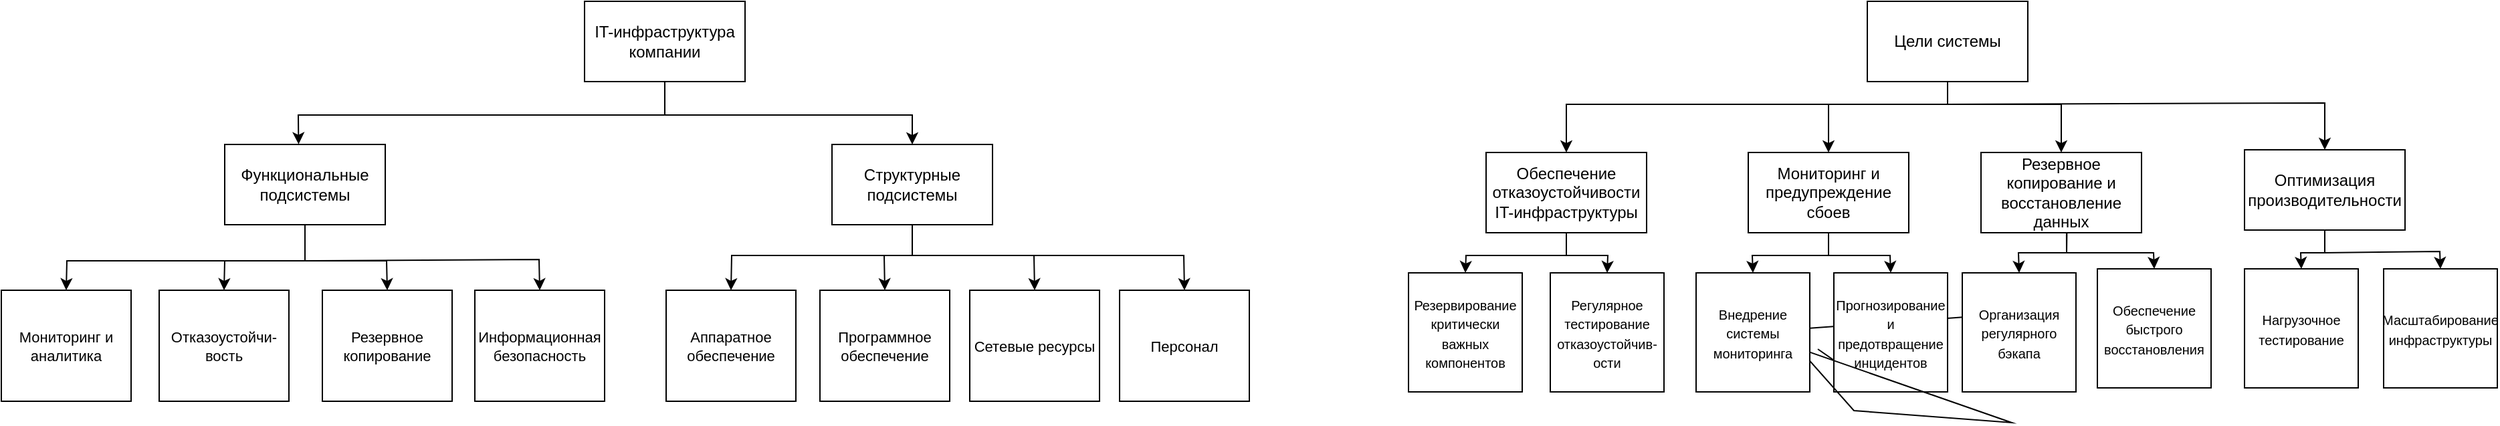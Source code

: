 <mxfile version="26.2.8">
  <diagram name="Страница — 1" id="a0nIVQFMLuUEzL4oQPMq">
    <mxGraphModel dx="2585" dy="956" grid="0" gridSize="10" guides="1" tooltips="1" connect="1" arrows="1" fold="1" page="0" pageScale="1" pageWidth="827" pageHeight="1169" background="light-dark(#FFFFFF,#FFFFFF)" math="0" shadow="0">
      <root>
        <mxCell id="0" />
        <mxCell id="1" parent="0" />
        <mxCell id="6AQP2gYK-ikNi4fo5GKm-1" value="&lt;font style=&quot;color: light-dark(rgb(0, 0, 0), rgb(0, 0, 0));&quot;&gt;Обеспечение отказоустойчивости IT-инфраструктуры&lt;/font&gt;" style="rounded=0;whiteSpace=wrap;html=1;fillColor=light-dark(#FFFFFF,#FFFFFF);strokeColor=light-dark(#000000,#000000);" vertex="1" parent="1">
          <mxGeometry x="-443" y="40" width="120" height="60" as="geometry" />
        </mxCell>
        <mxCell id="6AQP2gYK-ikNi4fo5GKm-2" value="&lt;font style=&quot;color: light-dark(rgb(0, 0, 0), rgb(0, 0, 0));&quot;&gt;Мониторинг и предупреждение сбоев&lt;/font&gt;" style="rounded=0;whiteSpace=wrap;html=1;fillColor=light-dark(#FFFFFF,#FFFFFF);strokeColor=light-dark(#000000,#000000);" vertex="1" parent="1">
          <mxGeometry x="-247" y="40" width="120" height="60" as="geometry" />
        </mxCell>
        <mxCell id="6AQP2gYK-ikNi4fo5GKm-3" value="&lt;font style=&quot;color: light-dark(rgb(0, 0, 0), rgb(0, 0, 0));&quot;&gt;Резервное копирование и восстановление данных&lt;/font&gt;" style="rounded=0;whiteSpace=wrap;html=1;fillColor=light-dark(#FFFFFF,#FFFFFF);strokeColor=light-dark(#000000,#000000);" vertex="1" parent="1">
          <mxGeometry x="-73" y="40" width="120" height="60" as="geometry" />
        </mxCell>
        <mxCell id="6AQP2gYK-ikNi4fo5GKm-4" value="&lt;font style=&quot;color: light-dark(rgb(0, 0, 0), rgb(0, 0, 0));&quot;&gt;Оптимизация производительности&lt;/font&gt;" style="rounded=0;whiteSpace=wrap;html=1;fillColor=light-dark(#FFFFFF,#FFFFFF);strokeColor=light-dark(#000000,#000000);" vertex="1" parent="1">
          <mxGeometry x="124" y="38" width="120" height="60" as="geometry" />
        </mxCell>
        <mxCell id="6AQP2gYK-ikNi4fo5GKm-5" value="&lt;font style=&quot;color: light-dark(rgb(0, 0, 0), rgb(0, 0, 0));&quot;&gt;Цели системы&lt;/font&gt;" style="rounded=0;whiteSpace=wrap;html=1;fillColor=light-dark(#FFFFFF,#FFFFFF);strokeColor=light-dark(#000000,#000000);" vertex="1" parent="1">
          <mxGeometry x="-158" y="-73" width="120" height="60" as="geometry" />
        </mxCell>
        <mxCell id="6AQP2gYK-ikNi4fo5GKm-7" value="" style="endArrow=classic;html=1;rounded=0;" edge="1" parent="1">
          <mxGeometry width="50" height="50" relative="1" as="geometry">
            <mxPoint x="-163" y="146.926" as="sourcePoint" />
            <mxPoint x="-145" y="137" as="targetPoint" />
          </mxGeometry>
        </mxCell>
        <mxCell id="6AQP2gYK-ikNi4fo5GKm-10" value="" style="endArrow=none;html=1;rounded=0;" edge="1" parent="1" source="6AQP2gYK-ikNi4fo5GKm-28">
          <mxGeometry relative="1" as="geometry">
            <mxPoint x="-231" y="162" as="sourcePoint" />
            <mxPoint x="-71" y="162" as="targetPoint" />
            <Array as="points" />
          </mxGeometry>
        </mxCell>
        <mxCell id="6AQP2gYK-ikNi4fo5GKm-13" value="" style="endArrow=classic;html=1;rounded=0;exitX=0.5;exitY=1;exitDx=0;exitDy=0;entryX=0.5;entryY=0;entryDx=0;entryDy=0;strokeColor=light-dark(#000000,#000000);" edge="1" parent="1" source="6AQP2gYK-ikNi4fo5GKm-5" target="6AQP2gYK-ikNi4fo5GKm-1">
          <mxGeometry width="50" height="50" relative="1" as="geometry">
            <mxPoint x="-139" y="87" as="sourcePoint" />
            <mxPoint x="-89" y="37" as="targetPoint" />
            <Array as="points">
              <mxPoint x="-98" y="4" />
              <mxPoint x="-383" y="4" />
            </Array>
          </mxGeometry>
        </mxCell>
        <mxCell id="6AQP2gYK-ikNi4fo5GKm-14" value="" style="endArrow=classic;html=1;rounded=0;exitX=0.5;exitY=1;exitDx=0;exitDy=0;entryX=0.5;entryY=0;entryDx=0;entryDy=0;strokeColor=light-dark(#000000,#000000);" edge="1" parent="1" source="6AQP2gYK-ikNi4fo5GKm-5" target="6AQP2gYK-ikNi4fo5GKm-2">
          <mxGeometry width="50" height="50" relative="1" as="geometry">
            <mxPoint x="-88" y="-3" as="sourcePoint" />
            <mxPoint x="-341" y="50" as="targetPoint" />
            <Array as="points">
              <mxPoint x="-98" y="4" />
              <mxPoint x="-187" y="4" />
            </Array>
          </mxGeometry>
        </mxCell>
        <mxCell id="6AQP2gYK-ikNi4fo5GKm-15" value="" style="endArrow=classic;html=1;rounded=0;exitX=0.5;exitY=1;exitDx=0;exitDy=0;entryX=0.5;entryY=0;entryDx=0;entryDy=0;strokeColor=light-dark(#000000,#000000);" edge="1" parent="1" source="6AQP2gYK-ikNi4fo5GKm-5" target="6AQP2gYK-ikNi4fo5GKm-3">
          <mxGeometry width="50" height="50" relative="1" as="geometry">
            <mxPoint x="-96" y="-9" as="sourcePoint" />
            <mxPoint x="-7" y="44" as="targetPoint" />
            <Array as="points">
              <mxPoint x="-98" y="4" />
              <mxPoint x="-13" y="4" />
            </Array>
          </mxGeometry>
        </mxCell>
        <mxCell id="6AQP2gYK-ikNi4fo5GKm-17" value="" style="endArrow=classic;html=1;rounded=0;exitX=0.5;exitY=1;exitDx=0;exitDy=0;entryX=0.5;entryY=0;entryDx=0;entryDy=0;strokeColor=light-dark(#000000,#000000);" edge="1" parent="1" source="6AQP2gYK-ikNi4fo5GKm-5" target="6AQP2gYK-ikNi4fo5GKm-4">
          <mxGeometry width="50" height="50" relative="1" as="geometry">
            <mxPoint x="-88" y="-3" as="sourcePoint" />
            <mxPoint x="-3" y="50" as="targetPoint" />
            <Array as="points">
              <mxPoint x="-98" y="4" />
              <mxPoint x="184" y="3" />
            </Array>
          </mxGeometry>
        </mxCell>
        <mxCell id="6AQP2gYK-ikNi4fo5GKm-18" value="&lt;font style=&quot;color: light-dark(rgb(0, 0, 0), rgb(0, 0, 0)); font-size: 10px;&quot;&gt;Резервирование критически важных компонентов&lt;/font&gt;" style="rounded=0;whiteSpace=wrap;html=1;fillColor=light-dark(#FFFFFF,#FFFFFF);strokeColor=light-dark(#000000,#000000);" vertex="1" parent="1">
          <mxGeometry x="-501" y="130" width="85" height="89" as="geometry" />
        </mxCell>
        <mxCell id="6AQP2gYK-ikNi4fo5GKm-22" value="" style="endArrow=classic;html=1;rounded=0;" edge="1" parent="1">
          <mxGeometry width="50" height="50" relative="1" as="geometry">
            <mxPoint x="-195" y="187" as="sourcePoint" />
            <mxPoint x="-163" y="209.222" as="targetPoint" />
          </mxGeometry>
        </mxCell>
        <mxCell id="6AQP2gYK-ikNi4fo5GKm-27" value="&lt;font style=&quot;color: light-dark(rgb(0, 0, 0), rgb(0, 0, 0)); font-size: 10px;&quot;&gt;Регулярное тестирование отказоустойчив-ости&lt;/font&gt;" style="rounded=0;whiteSpace=wrap;html=1;fillColor=light-dark(#FFFFFF,#FFFFFF);strokeColor=light-dark(#000000,#000000);" vertex="1" parent="1">
          <mxGeometry x="-395" y="130" width="85" height="89" as="geometry" />
        </mxCell>
        <mxCell id="6AQP2gYK-ikNi4fo5GKm-29" value="&lt;font style=&quot;color: light-dark(rgb(0, 0, 0), rgb(0, 0, 0)); font-size: 10px;&quot;&gt;Прогнозирование и предотвращение инцидентов&lt;/font&gt;" style="rounded=0;whiteSpace=wrap;html=1;fillColor=light-dark(#FFFFFF,#FFFFFF);strokeColor=light-dark(#000000,#000000);" vertex="1" parent="1">
          <mxGeometry x="-183" y="130" width="85" height="89" as="geometry" />
        </mxCell>
        <mxCell id="6AQP2gYK-ikNi4fo5GKm-30" value="&lt;font style=&quot;color: light-dark(rgb(0, 0, 0), rgb(0, 0, 0)); font-size: 10px;&quot;&gt;Организация регулярного бэкапа&lt;/font&gt;" style="rounded=0;whiteSpace=wrap;html=1;fillColor=light-dark(#FFFFFF,#FFFFFF);strokeColor=light-dark(#000000,#000000);" vertex="1" parent="1">
          <mxGeometry x="-87" y="130" width="85" height="89" as="geometry" />
        </mxCell>
        <mxCell id="6AQP2gYK-ikNi4fo5GKm-31" value="&lt;font style=&quot;color: light-dark(rgb(0, 0, 0), rgb(0, 0, 0)); font-size: 10px;&quot;&gt;Обеспечение быстрого восстановления&lt;/font&gt;" style="rounded=0;whiteSpace=wrap;html=1;fillColor=light-dark(#FFFFFF,#FFFFFF);strokeColor=light-dark(#000000,#000000);" vertex="1" parent="1">
          <mxGeometry x="14" y="127" width="85" height="89" as="geometry" />
        </mxCell>
        <mxCell id="6AQP2gYK-ikNi4fo5GKm-32" value="&lt;font style=&quot;color: light-dark(rgb(0, 0, 0), rgb(0, 0, 0)); font-size: 10px;&quot;&gt;Нагрузочное тестирование&lt;/font&gt;" style="rounded=0;whiteSpace=wrap;html=1;fillColor=light-dark(#FFFFFF,#FFFFFF);strokeColor=light-dark(#000000,#000000);" vertex="1" parent="1">
          <mxGeometry x="124" y="127" width="85" height="89" as="geometry" />
        </mxCell>
        <mxCell id="6AQP2gYK-ikNi4fo5GKm-33" value="&lt;font style=&quot;color: light-dark(rgb(0, 0, 0), rgb(0, 0, 0)); font-size: 10px;&quot;&gt;Масштабирование инфраструктуры&lt;/font&gt;" style="rounded=0;whiteSpace=wrap;html=1;fillColor=light-dark(#FFFFFF,#FFFFFF);strokeColor=light-dark(#000000,#000000);" vertex="1" parent="1">
          <mxGeometry x="228" y="127" width="85" height="89" as="geometry" />
        </mxCell>
        <mxCell id="6AQP2gYK-ikNi4fo5GKm-34" value="" style="endArrow=none;html=1;rounded=0;" edge="1" parent="1" target="6AQP2gYK-ikNi4fo5GKm-28">
          <mxGeometry relative="1" as="geometry">
            <mxPoint x="-231" y="162" as="sourcePoint" />
            <mxPoint x="-71" y="162" as="targetPoint" />
            <Array as="points">
              <mxPoint x="-168" y="233" />
              <mxPoint x="-50" y="242" />
            </Array>
          </mxGeometry>
        </mxCell>
        <mxCell id="6AQP2gYK-ikNi4fo5GKm-28" value="&lt;font style=&quot;color: light-dark(rgb(0, 0, 0), rgb(0, 0, 0)); font-size: 10px;&quot;&gt;Внедрение системы мониторинга&lt;/font&gt;" style="rounded=0;whiteSpace=wrap;html=1;fillColor=light-dark(#FFFFFF,#FFFFFF);strokeColor=light-dark(#000000,#000000);" vertex="1" parent="1">
          <mxGeometry x="-286" y="130" width="85" height="89" as="geometry" />
        </mxCell>
        <mxCell id="6AQP2gYK-ikNi4fo5GKm-35" value="" style="endArrow=classic;html=1;rounded=0;exitX=0.5;exitY=1;exitDx=0;exitDy=0;entryX=0.5;entryY=0;entryDx=0;entryDy=0;strokeColor=light-dark(#000000,#000000);" edge="1" parent="1" source="6AQP2gYK-ikNi4fo5GKm-1" target="6AQP2gYK-ikNi4fo5GKm-18">
          <mxGeometry width="50" height="50" relative="1" as="geometry">
            <mxPoint x="-238" y="100" as="sourcePoint" />
            <mxPoint x="-523" y="153" as="targetPoint" />
            <Array as="points">
              <mxPoint x="-383" y="117" />
              <mxPoint x="-458" y="117" />
            </Array>
          </mxGeometry>
        </mxCell>
        <mxCell id="6AQP2gYK-ikNi4fo5GKm-36" value="" style="endArrow=classic;html=1;rounded=0;exitX=0.5;exitY=1;exitDx=0;exitDy=0;entryX=0.5;entryY=0;entryDx=0;entryDy=0;strokeColor=light-dark(#000000,#000000);" edge="1" parent="1" source="6AQP2gYK-ikNi4fo5GKm-1" target="6AQP2gYK-ikNi4fo5GKm-27">
          <mxGeometry width="50" height="50" relative="1" as="geometry">
            <mxPoint x="-437" y="97" as="sourcePoint" />
            <mxPoint x="-362" y="127" as="targetPoint" />
            <Array as="points">
              <mxPoint x="-383" y="117" />
              <mxPoint x="-352" y="117" />
            </Array>
          </mxGeometry>
        </mxCell>
        <mxCell id="6AQP2gYK-ikNi4fo5GKm-37" value="" style="endArrow=classic;html=1;rounded=0;exitX=0.5;exitY=1;exitDx=0;exitDy=0;entryX=0.5;entryY=0;entryDx=0;entryDy=0;strokeColor=light-dark(#000000,#000000);" edge="1" parent="1" source="6AQP2gYK-ikNi4fo5GKm-2" target="6AQP2gYK-ikNi4fo5GKm-28">
          <mxGeometry width="50" height="50" relative="1" as="geometry">
            <mxPoint x="-189" y="106" as="sourcePoint" />
            <mxPoint x="-264" y="136" as="targetPoint" />
            <Array as="points">
              <mxPoint x="-187" y="117" />
              <mxPoint x="-244" y="117" />
            </Array>
          </mxGeometry>
        </mxCell>
        <mxCell id="6AQP2gYK-ikNi4fo5GKm-38" value="" style="endArrow=classic;html=1;rounded=0;exitX=0.5;exitY=1;exitDx=0;exitDy=0;entryX=0.5;entryY=0;entryDx=0;entryDy=0;strokeColor=light-dark(#000000,#000000);" edge="1" parent="1" source="6AQP2gYK-ikNi4fo5GKm-2" target="6AQP2gYK-ikNi4fo5GKm-29">
          <mxGeometry width="50" height="50" relative="1" as="geometry">
            <mxPoint x="-177" y="110" as="sourcePoint" />
            <mxPoint x="-233" y="140" as="targetPoint" />
            <Array as="points">
              <mxPoint x="-187" y="117" />
              <mxPoint x="-141" y="117" />
            </Array>
          </mxGeometry>
        </mxCell>
        <mxCell id="6AQP2gYK-ikNi4fo5GKm-39" value="" style="endArrow=classic;html=1;rounded=0;exitX=0.533;exitY=1.006;exitDx=0;exitDy=0;entryX=0.5;entryY=0;entryDx=0;entryDy=0;strokeColor=light-dark(#000000,#000000);exitPerimeter=0;" edge="1" parent="1" source="6AQP2gYK-ikNi4fo5GKm-3" target="6AQP2gYK-ikNi4fo5GKm-30">
          <mxGeometry width="50" height="50" relative="1" as="geometry">
            <mxPoint x="-11" y="105" as="sourcePoint" />
            <mxPoint x="-67" y="135" as="targetPoint" />
            <Array as="points">
              <mxPoint x="-9" y="115" />
              <mxPoint x="-45" y="115" />
            </Array>
          </mxGeometry>
        </mxCell>
        <mxCell id="6AQP2gYK-ikNi4fo5GKm-40" value="" style="endArrow=classic;html=1;rounded=0;exitX=0.535;exitY=0.999;exitDx=0;exitDy=0;entryX=0.5;entryY=0;entryDx=0;entryDy=0;strokeColor=light-dark(#000000,#000000);exitPerimeter=0;" edge="1" parent="1" source="6AQP2gYK-ikNi4fo5GKm-3" target="6AQP2gYK-ikNi4fo5GKm-31">
          <mxGeometry width="50" height="50" relative="1" as="geometry">
            <mxPoint x="1" y="110" as="sourcePoint" />
            <mxPoint x="-34" y="140" as="targetPoint" />
            <Array as="points">
              <mxPoint x="-9" y="115" />
              <mxPoint x="56" y="115" />
            </Array>
          </mxGeometry>
        </mxCell>
        <mxCell id="6AQP2gYK-ikNi4fo5GKm-41" value="" style="endArrow=classic;html=1;rounded=0;exitX=0.5;exitY=1;exitDx=0;exitDy=0;entryX=0.5;entryY=0;entryDx=0;entryDy=0;strokeColor=light-dark(#000000,#000000);" edge="1" parent="1" source="6AQP2gYK-ikNi4fo5GKm-4" target="6AQP2gYK-ikNi4fo5GKm-32">
          <mxGeometry width="50" height="50" relative="1" as="geometry">
            <mxPoint x="191" y="104" as="sourcePoint" />
            <mxPoint x="156" y="134" as="targetPoint" />
            <Array as="points">
              <mxPoint x="184" y="115" />
              <mxPoint x="166" y="115" />
            </Array>
          </mxGeometry>
        </mxCell>
        <mxCell id="6AQP2gYK-ikNi4fo5GKm-42" value="" style="endArrow=classic;html=1;rounded=0;exitX=0.5;exitY=1;exitDx=0;exitDy=0;entryX=0.5;entryY=0;entryDx=0;entryDy=0;strokeColor=light-dark(#000000,#000000);" edge="1" parent="1" source="6AQP2gYK-ikNi4fo5GKm-4" target="6AQP2gYK-ikNi4fo5GKm-33">
          <mxGeometry width="50" height="50" relative="1" as="geometry">
            <mxPoint x="194" y="108" as="sourcePoint" />
            <mxPoint x="177" y="137" as="targetPoint" />
            <Array as="points">
              <mxPoint x="184" y="115" />
              <mxPoint x="270" y="114" />
            </Array>
          </mxGeometry>
        </mxCell>
        <mxCell id="6AQP2gYK-ikNi4fo5GKm-43" value="&lt;font style=&quot;color: light-dark(rgb(0, 0, 0), rgb(0, 0, 0));&quot;&gt;IT-инфраструктура компании&lt;/font&gt;" style="rounded=0;whiteSpace=wrap;html=1;fillColor=light-dark(#FFFFFF,#FFFFFF);strokeColor=light-dark(#000000,#000000);" vertex="1" parent="1">
          <mxGeometry x="-1117" y="-73" width="120" height="60" as="geometry" />
        </mxCell>
        <mxCell id="6AQP2gYK-ikNi4fo5GKm-44" value="&lt;font style=&quot;color: light-dark(rgb(0, 0, 0), rgb(0, 0, 0));&quot;&gt;Функциональные подсистемы&lt;/font&gt;" style="rounded=0;whiteSpace=wrap;html=1;fillColor=light-dark(#FFFFFF,#FFFFFF);strokeColor=light-dark(#000000,#000000);" vertex="1" parent="1">
          <mxGeometry x="-1386" y="34" width="120" height="60" as="geometry" />
        </mxCell>
        <mxCell id="6AQP2gYK-ikNi4fo5GKm-45" value="&lt;font style=&quot;color: light-dark(rgb(0, 0, 0), rgb(0, 0, 0));&quot;&gt;Структурные подсистемы&lt;/font&gt;" style="rounded=0;whiteSpace=wrap;html=1;fillColor=light-dark(#FFFFFF,#FFFFFF);strokeColor=light-dark(#000000,#000000);" vertex="1" parent="1">
          <mxGeometry x="-932" y="34" width="120" height="60" as="geometry" />
        </mxCell>
        <mxCell id="6AQP2gYK-ikNi4fo5GKm-46" value="&lt;font style=&quot;color: light-dark(rgb(0, 0, 0), rgb(0, 0, 0));&quot;&gt;Мониторинг и аналитика&lt;/font&gt;" style="rounded=0;whiteSpace=wrap;html=1;fillColor=light-dark(#FFFFFF,#FFFFFF);strokeColor=light-dark(#000000,#000000);fontSize=11;" vertex="1" parent="1">
          <mxGeometry x="-1553" y="143" width="97" height="83" as="geometry" />
        </mxCell>
        <mxCell id="6AQP2gYK-ikNi4fo5GKm-50" value="&lt;font style=&quot;color: light-dark(rgb(0, 0, 0), rgb(0, 0, 0));&quot;&gt;Отказоустойчи-вость&lt;/font&gt;" style="rounded=0;whiteSpace=wrap;html=1;fillColor=light-dark(#FFFFFF,#FFFFFF);strokeColor=light-dark(#000000,#000000);fontSize=11;" vertex="1" parent="1">
          <mxGeometry x="-1435" y="143" width="97" height="83" as="geometry" />
        </mxCell>
        <mxCell id="6AQP2gYK-ikNi4fo5GKm-51" value="&lt;font style=&quot;color: light-dark(rgb(0, 0, 0), rgb(0, 0, 0));&quot;&gt;Резервное копирование&lt;/font&gt;" style="rounded=0;whiteSpace=wrap;html=1;fillColor=light-dark(#FFFFFF,#FFFFFF);strokeColor=light-dark(#000000,#000000);fontSize=11;" vertex="1" parent="1">
          <mxGeometry x="-1313" y="143" width="97" height="83" as="geometry" />
        </mxCell>
        <mxCell id="6AQP2gYK-ikNi4fo5GKm-52" value="&lt;font style=&quot;color: light-dark(rgb(0, 0, 0), rgb(0, 0, 0));&quot;&gt;Информационная безопасность&lt;/font&gt;" style="rounded=0;whiteSpace=wrap;html=1;fillColor=light-dark(#FFFFFF,#FFFFFF);strokeColor=light-dark(#000000,#000000);fontSize=11;" vertex="1" parent="1">
          <mxGeometry x="-1199" y="143" width="97" height="83" as="geometry" />
        </mxCell>
        <mxCell id="6AQP2gYK-ikNi4fo5GKm-53" value="&lt;font style=&quot;color: light-dark(rgb(0, 0, 0), rgb(0, 0, 0));&quot;&gt;Аппаратное обеспечение&lt;/font&gt;" style="rounded=0;whiteSpace=wrap;html=1;fillColor=light-dark(#FFFFFF,#FFFFFF);strokeColor=light-dark(#000000,#000000);fontSize=11;" vertex="1" parent="1">
          <mxGeometry x="-1056" y="143" width="97" height="83" as="geometry" />
        </mxCell>
        <mxCell id="6AQP2gYK-ikNi4fo5GKm-54" value="&lt;font style=&quot;color: light-dark(rgb(0, 0, 0), rgb(0, 0, 0));&quot;&gt;Программное обеспечение&lt;/font&gt;" style="rounded=0;whiteSpace=wrap;html=1;fillColor=light-dark(#FFFFFF,#FFFFFF);strokeColor=light-dark(#000000,#000000);fontSize=11;" vertex="1" parent="1">
          <mxGeometry x="-941" y="143" width="97" height="83" as="geometry" />
        </mxCell>
        <mxCell id="6AQP2gYK-ikNi4fo5GKm-55" value="&lt;font style=&quot;color: light-dark(rgb(0, 0, 0), rgb(0, 0, 0));&quot;&gt;Сетевые ресурсы&lt;/font&gt;" style="rounded=0;whiteSpace=wrap;html=1;fillColor=light-dark(#FFFFFF,#FFFFFF);strokeColor=light-dark(#000000,#000000);fontSize=11;" vertex="1" parent="1">
          <mxGeometry x="-829" y="143" width="97" height="83" as="geometry" />
        </mxCell>
        <mxCell id="6AQP2gYK-ikNi4fo5GKm-56" value="&lt;font style=&quot;color: light-dark(rgb(0, 0, 0), rgb(0, 0, 0));&quot;&gt;Персонал&lt;/font&gt;" style="rounded=0;whiteSpace=wrap;html=1;fillColor=light-dark(#FFFFFF,#FFFFFF);strokeColor=light-dark(#000000,#000000);fontSize=11;" vertex="1" parent="1">
          <mxGeometry x="-717" y="143" width="97" height="83" as="geometry" />
        </mxCell>
        <mxCell id="6AQP2gYK-ikNi4fo5GKm-57" value="" style="endArrow=classic;html=1;rounded=0;exitX=0.5;exitY=1;exitDx=0;exitDy=0;entryX=0.46;entryY=-0.003;entryDx=0;entryDy=0;strokeColor=light-dark(#000000,#000000);entryPerimeter=0;" edge="1" parent="1" source="6AQP2gYK-ikNi4fo5GKm-43" target="6AQP2gYK-ikNi4fo5GKm-44">
          <mxGeometry width="50" height="50" relative="1" as="geometry">
            <mxPoint x="-1062" y="4" as="sourcePoint" />
            <mxPoint x="-1137" y="34" as="targetPoint" />
            <Array as="points">
              <mxPoint x="-1057" y="12" />
              <mxPoint x="-1331" y="12" />
            </Array>
          </mxGeometry>
        </mxCell>
        <mxCell id="6AQP2gYK-ikNi4fo5GKm-58" value="" style="endArrow=classic;html=1;rounded=0;exitX=0.5;exitY=1;exitDx=0;exitDy=0;entryX=0.5;entryY=0;entryDx=0;entryDy=0;strokeColor=light-dark(#000000,#000000);" edge="1" parent="1" source="6AQP2gYK-ikNi4fo5GKm-43" target="6AQP2gYK-ikNi4fo5GKm-45">
          <mxGeometry width="50" height="50" relative="1" as="geometry">
            <mxPoint x="-1047" y="-5" as="sourcePoint" />
            <mxPoint x="-777" y="42" as="targetPoint" />
            <Array as="points">
              <mxPoint x="-1057" y="12" />
              <mxPoint x="-872" y="12" />
            </Array>
          </mxGeometry>
        </mxCell>
        <mxCell id="6AQP2gYK-ikNi4fo5GKm-59" value="" style="endArrow=classic;html=1;rounded=0;exitX=0.5;exitY=1;exitDx=0;exitDy=0;entryX=0.5;entryY=0;entryDx=0;entryDy=0;strokeColor=light-dark(#000000,#000000);" edge="1" parent="1" source="6AQP2gYK-ikNi4fo5GKm-44" target="6AQP2gYK-ikNi4fo5GKm-46">
          <mxGeometry width="50" height="50" relative="1" as="geometry">
            <mxPoint x="-1225" y="96" as="sourcePoint" />
            <mxPoint x="-1499" y="143" as="targetPoint" />
            <Array as="points">
              <mxPoint x="-1326" y="121" />
              <mxPoint x="-1504" y="121" />
            </Array>
          </mxGeometry>
        </mxCell>
        <mxCell id="6AQP2gYK-ikNi4fo5GKm-60" value="" style="endArrow=classic;html=1;rounded=0;entryX=0.5;entryY=0;entryDx=0;entryDy=0;strokeColor=light-dark(#000000,#000000);exitX=0.5;exitY=1;exitDx=0;exitDy=0;" edge="1" parent="1" source="6AQP2gYK-ikNi4fo5GKm-44" target="6AQP2gYK-ikNi4fo5GKm-50">
          <mxGeometry width="50" height="50" relative="1" as="geometry">
            <mxPoint x="-1321" y="104" as="sourcePoint" />
            <mxPoint x="-1494" y="153" as="targetPoint" />
            <Array as="points">
              <mxPoint x="-1326" y="121" />
              <mxPoint x="-1386" y="121" />
            </Array>
          </mxGeometry>
        </mxCell>
        <mxCell id="6AQP2gYK-ikNi4fo5GKm-61" value="" style="endArrow=classic;html=1;rounded=0;entryX=0.5;entryY=0;entryDx=0;entryDy=0;strokeColor=light-dark(#000000,#000000);exitX=0.5;exitY=1;exitDx=0;exitDy=0;" edge="1" parent="1" source="6AQP2gYK-ikNi4fo5GKm-44" target="6AQP2gYK-ikNi4fo5GKm-51">
          <mxGeometry width="50" height="50" relative="1" as="geometry">
            <mxPoint x="-1376" y="104" as="sourcePoint" />
            <mxPoint x="-1316" y="153" as="targetPoint" />
            <Array as="points">
              <mxPoint x="-1326" y="121" />
              <mxPoint x="-1265" y="121" />
            </Array>
          </mxGeometry>
        </mxCell>
        <mxCell id="6AQP2gYK-ikNi4fo5GKm-62" value="" style="endArrow=classic;html=1;rounded=0;entryX=0.5;entryY=0;entryDx=0;entryDy=0;strokeColor=light-dark(#000000,#000000);exitX=0.5;exitY=1;exitDx=0;exitDy=0;" edge="1" parent="1" source="6AQP2gYK-ikNi4fo5GKm-44" target="6AQP2gYK-ikNi4fo5GKm-52">
          <mxGeometry width="50" height="50" relative="1" as="geometry">
            <mxPoint x="-1316" y="104" as="sourcePoint" />
            <mxPoint x="-1254" y="153" as="targetPoint" />
            <Array as="points">
              <mxPoint x="-1326" y="121" />
              <mxPoint x="-1151" y="120" />
            </Array>
          </mxGeometry>
        </mxCell>
        <mxCell id="6AQP2gYK-ikNi4fo5GKm-63" value="" style="endArrow=classic;html=1;rounded=0;exitX=0.5;exitY=1;exitDx=0;exitDy=0;entryX=0.5;entryY=0;entryDx=0;entryDy=0;strokeColor=light-dark(#000000,#000000);" edge="1" parent="1" source="6AQP2gYK-ikNi4fo5GKm-45" target="6AQP2gYK-ikNi4fo5GKm-53">
          <mxGeometry width="50" height="50" relative="1" as="geometry">
            <mxPoint x="-871" y="106" as="sourcePoint" />
            <mxPoint x="-1049" y="155" as="targetPoint" />
            <Array as="points">
              <mxPoint x="-872" y="117" />
              <mxPoint x="-1007" y="117" />
            </Array>
          </mxGeometry>
        </mxCell>
        <mxCell id="6AQP2gYK-ikNi4fo5GKm-64" value="" style="endArrow=classic;html=1;rounded=0;exitX=0.5;exitY=1;exitDx=0;exitDy=0;entryX=0.5;entryY=0;entryDx=0;entryDy=0;strokeColor=light-dark(#000000,#000000);" edge="1" parent="1" source="6AQP2gYK-ikNi4fo5GKm-45" target="6AQP2gYK-ikNi4fo5GKm-54">
          <mxGeometry width="50" height="50" relative="1" as="geometry">
            <mxPoint x="-861" y="104" as="sourcePoint" />
            <mxPoint x="-997" y="153" as="targetPoint" />
            <Array as="points">
              <mxPoint x="-872" y="117" />
              <mxPoint x="-893" y="117" />
            </Array>
          </mxGeometry>
        </mxCell>
        <mxCell id="6AQP2gYK-ikNi4fo5GKm-65" value="" style="endArrow=classic;html=1;rounded=0;exitX=0.5;exitY=1;exitDx=0;exitDy=0;entryX=0.5;entryY=0;entryDx=0;entryDy=0;strokeColor=light-dark(#000000,#000000);" edge="1" parent="1" source="6AQP2gYK-ikNi4fo5GKm-45" target="6AQP2gYK-ikNi4fo5GKm-55">
          <mxGeometry width="50" height="50" relative="1" as="geometry">
            <mxPoint x="-861" y="103" as="sourcePoint" />
            <mxPoint x="-882" y="153" as="targetPoint" />
            <Array as="points">
              <mxPoint x="-872" y="117" />
              <mxPoint x="-781" y="117" />
            </Array>
          </mxGeometry>
        </mxCell>
        <mxCell id="6AQP2gYK-ikNi4fo5GKm-66" value="" style="endArrow=classic;html=1;rounded=0;exitX=0.5;exitY=1;exitDx=0;exitDy=0;entryX=0.5;entryY=0;entryDx=0;entryDy=0;strokeColor=light-dark(#000000,#000000);" edge="1" parent="1" source="6AQP2gYK-ikNi4fo5GKm-45" target="6AQP2gYK-ikNi4fo5GKm-56">
          <mxGeometry width="50" height="50" relative="1" as="geometry">
            <mxPoint x="-862" y="104" as="sourcePoint" />
            <mxPoint x="-770" y="153" as="targetPoint" />
            <Array as="points">
              <mxPoint x="-872" y="117" />
              <mxPoint x="-669" y="117" />
            </Array>
          </mxGeometry>
        </mxCell>
      </root>
    </mxGraphModel>
  </diagram>
</mxfile>
